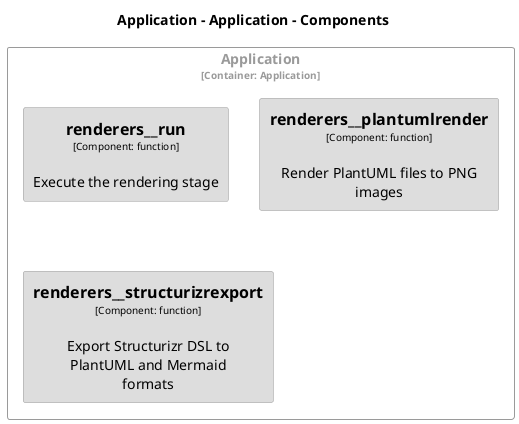 @startuml
set separator none
title Application - Application - Components

top to bottom direction
skinparam ranksep 60
skinparam nodesep 30

skinparam {
  arrowFontSize 10
  defaultTextAlignment center
  wrapWidth 200
  maxMessageSize 100
}

hide stereotype

skinparam rectangle<<Application.Application.renderers__plantumlrender>> {
  BackgroundColor #dddddd
  FontColor #000000
  BorderColor #9a9a9a
  shadowing false
}
skinparam rectangle<<Application.Application.renderers__run>> {
  BackgroundColor #dddddd
  FontColor #000000
  BorderColor #9a9a9a
  shadowing false
}
skinparam rectangle<<Application.Application.renderers__structurizrexport>> {
  BackgroundColor #dddddd
  FontColor #000000
  BorderColor #9a9a9a
  shadowing false
}
skinparam rectangle<<Application.Application>> {
  BorderColor #9a9a9a
  FontColor #9a9a9a
  shadowing false
}

rectangle "Application\n<size:10>[Container: Application]</size>" <<Application.Application>> {
  rectangle "==renderers__run\n<size:10>[Component: function]</size>\n\nExecute the rendering stage" <<Application.Application.renderers__run>> as Application.Application.renderers__run
  rectangle "==renderers__plantumlrender\n<size:10>[Component: function]</size>\n\nRender PlantUML files to PNG images" <<Application.Application.renderers__plantumlrender>> as Application.Application.renderers__plantumlrender
  rectangle "==renderers__structurizrexport\n<size:10>[Component: function]</size>\n\nExport Structurizr DSL to PlantUML and Mermaid formats" <<Application.Application.renderers__structurizrexport>> as Application.Application.renderers__structurizrexport
}

@enduml
